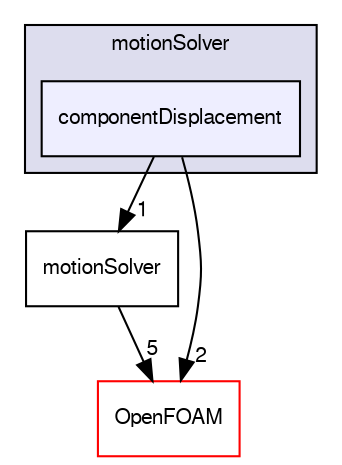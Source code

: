 digraph "src/dynamicMesh/motionSolver/componentDisplacement" {
  bgcolor=transparent;
  compound=true
  node [ fontsize="10", fontname="FreeSans"];
  edge [ labelfontsize="10", labelfontname="FreeSans"];
  subgraph clusterdir_446a443da47a2629470e9632529ef328 {
    graph [ bgcolor="#ddddee", pencolor="black", label="motionSolver" fontname="FreeSans", fontsize="10", URL="dir_446a443da47a2629470e9632529ef328.html"]
  dir_377178f06da8cba479e8ba68c33fccb8 [shape=box, label="componentDisplacement", style="filled", fillcolor="#eeeeff", pencolor="black", URL="dir_377178f06da8cba479e8ba68c33fccb8.html"];
  }
  dir_e9622da07bfd0d0e2e8121979818ebff [shape=box label="motionSolver" URL="dir_e9622da07bfd0d0e2e8121979818ebff.html"];
  dir_c5473ff19b20e6ec4dfe5c310b3778a8 [shape=box label="OpenFOAM" color="red" URL="dir_c5473ff19b20e6ec4dfe5c310b3778a8.html"];
  dir_e9622da07bfd0d0e2e8121979818ebff->dir_c5473ff19b20e6ec4dfe5c310b3778a8 [headlabel="5", labeldistance=1.5 headhref="dir_000692_001732.html"];
  dir_377178f06da8cba479e8ba68c33fccb8->dir_e9622da07bfd0d0e2e8121979818ebff [headlabel="1", labeldistance=1.5 headhref="dir_000689_000692.html"];
  dir_377178f06da8cba479e8ba68c33fccb8->dir_c5473ff19b20e6ec4dfe5c310b3778a8 [headlabel="2", labeldistance=1.5 headhref="dir_000689_001732.html"];
}
